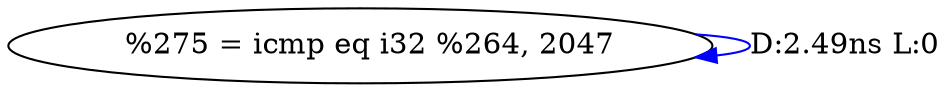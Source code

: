 digraph {
Node0x3d0a120[label="  %275 = icmp eq i32 %264, 2047"];
Node0x3d0a120 -> Node0x3d0a120[label="D:2.49ns L:0",color=blue];
}
